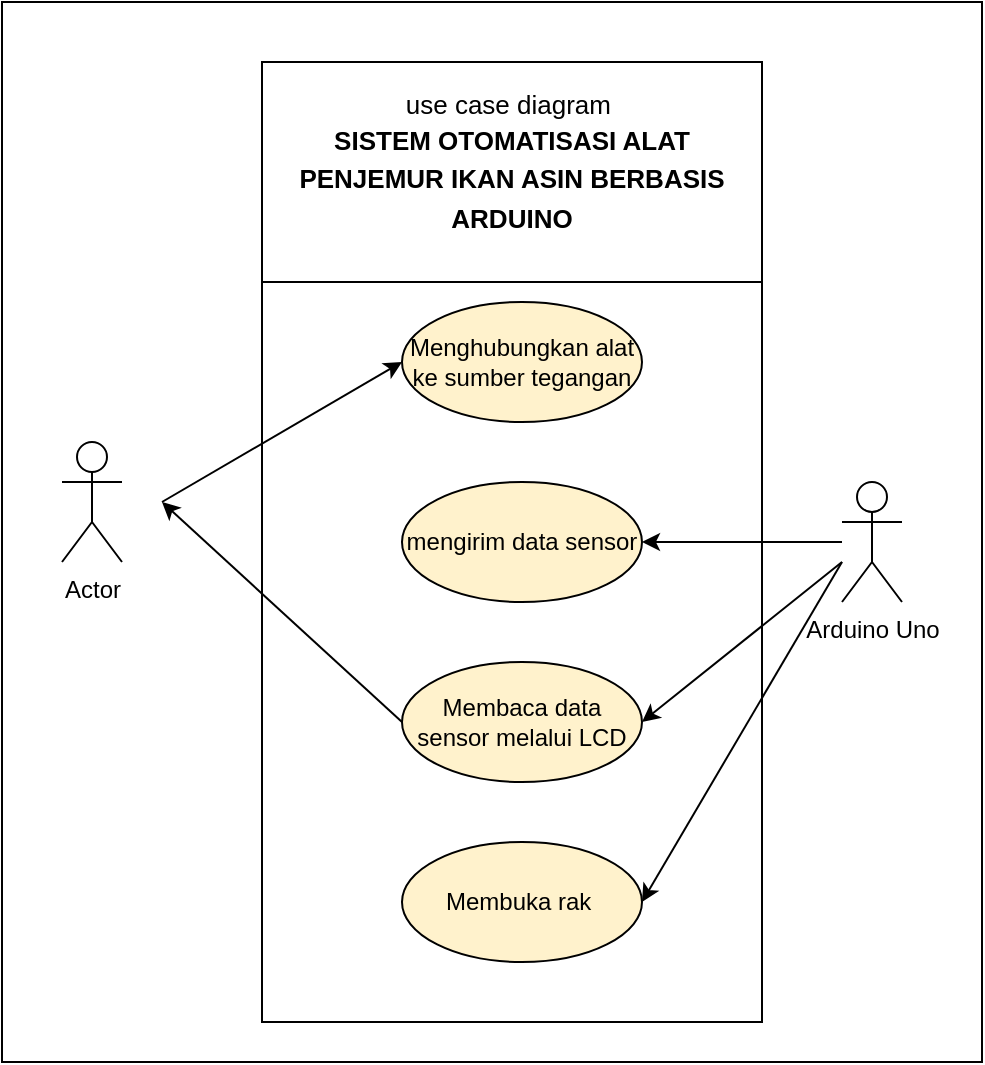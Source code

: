 <mxfile version="14.6.13" type="github">
  <diagram id="c0w3LG_GEWhb0oFGmLNv" name="Page-1">
    <mxGraphModel dx="1021" dy="579" grid="1" gridSize="10" guides="1" tooltips="1" connect="1" arrows="1" fold="1" page="1" pageScale="1" pageWidth="827" pageHeight="1169" math="0" shadow="0">
      <root>
        <mxCell id="0" />
        <mxCell id="1" parent="0" />
        <mxCell id="qmF7-Bl5wFrc3c5ChrHK-14" value="" style="rounded=0;whiteSpace=wrap;html=1;strokeColor=#000000;" parent="1" vertex="1">
          <mxGeometry x="190" y="40" width="490" height="530" as="geometry" />
        </mxCell>
        <mxCell id="qmF7-Bl5wFrc3c5ChrHK-11" value="" style="rounded=0;whiteSpace=wrap;html=1;strokeColor=#000000;" parent="1" vertex="1">
          <mxGeometry x="320" y="70" width="250" height="480" as="geometry" />
        </mxCell>
        <mxCell id="qmF7-Bl5wFrc3c5ChrHK-1" value="Menghubungkan alat ke sumber tegangan" style="ellipse;whiteSpace=wrap;html=1;fillColor=#fff2cc;" parent="1" vertex="1">
          <mxGeometry x="390" y="190" width="120" height="60" as="geometry" />
        </mxCell>
        <mxCell id="qmF7-Bl5wFrc3c5ChrHK-2" value="mengirim data sensor" style="ellipse;whiteSpace=wrap;html=1;fillColor=#fff2cc;" parent="1" vertex="1">
          <mxGeometry x="390" y="280" width="120" height="60" as="geometry" />
        </mxCell>
        <mxCell id="qmF7-Bl5wFrc3c5ChrHK-3" value="Membaca data sensor melalui LCD" style="ellipse;whiteSpace=wrap;html=1;fillColor=#fff2cc;" parent="1" vertex="1">
          <mxGeometry x="390" y="370" width="120" height="60" as="geometry" />
        </mxCell>
        <mxCell id="qmF7-Bl5wFrc3c5ChrHK-4" value="Actor" style="shape=umlActor;verticalLabelPosition=bottom;verticalAlign=top;html=1;outlineConnect=0;strokeColor=#000000;" parent="1" vertex="1">
          <mxGeometry x="220" y="260" width="30" height="60" as="geometry" />
        </mxCell>
        <mxCell id="qmF7-Bl5wFrc3c5ChrHK-5" value="Arduino Uno" style="shape=umlActor;verticalLabelPosition=bottom;verticalAlign=top;html=1;outlineConnect=0;strokeColor=#000000;" parent="1" vertex="1">
          <mxGeometry x="610" y="280" width="30" height="60" as="geometry" />
        </mxCell>
        <mxCell id="qmF7-Bl5wFrc3c5ChrHK-7" value="" style="endArrow=classic;html=1;entryX=0;entryY=0.5;entryDx=0;entryDy=0;" parent="1" target="qmF7-Bl5wFrc3c5ChrHK-1" edge="1">
          <mxGeometry width="50" height="50" relative="1" as="geometry">
            <mxPoint x="270" y="290" as="sourcePoint" />
            <mxPoint x="440" y="230" as="targetPoint" />
          </mxGeometry>
        </mxCell>
        <mxCell id="qmF7-Bl5wFrc3c5ChrHK-9" value="" style="endArrow=classic;html=1;entryX=1;entryY=0.5;entryDx=0;entryDy=0;" parent="1" source="qmF7-Bl5wFrc3c5ChrHK-5" target="qmF7-Bl5wFrc3c5ChrHK-2" edge="1">
          <mxGeometry width="50" height="50" relative="1" as="geometry">
            <mxPoint x="390" y="280" as="sourcePoint" />
            <mxPoint x="440" y="230" as="targetPoint" />
          </mxGeometry>
        </mxCell>
        <mxCell id="qmF7-Bl5wFrc3c5ChrHK-10" value="" style="endArrow=classic;html=1;exitX=0;exitY=0.5;exitDx=0;exitDy=0;" parent="1" source="qmF7-Bl5wFrc3c5ChrHK-3" edge="1">
          <mxGeometry width="50" height="50" relative="1" as="geometry">
            <mxPoint x="390" y="280" as="sourcePoint" />
            <mxPoint x="270" y="290" as="targetPoint" />
          </mxGeometry>
        </mxCell>
        <mxCell id="qmF7-Bl5wFrc3c5ChrHK-12" value="&lt;font style=&quot;font-size: 13px&quot;&gt;use case diagram&amp;nbsp;&lt;/font&gt;&lt;h1 align=&quot;center&quot; style=&quot;margin-top: 0cm ; line-height: 150% ; font-size: 13px&quot;&gt;&lt;span style=&quot;line-height: 150%&quot;&gt;&lt;font style=&quot;font-size: 13px&quot;&gt;SISTEM OTOMATISASI ALAT&lt;br&gt;PENJEMUR IKAN ASIN BERBASIS ARDUINO&lt;/font&gt;&lt;/span&gt;&lt;/h1&gt;" style="rounded=0;whiteSpace=wrap;html=1;strokeColor=#000000;" parent="1" vertex="1">
          <mxGeometry x="320" y="70" width="250" height="110" as="geometry" />
        </mxCell>
        <mxCell id="zFQN5-aGdfGuJyuEO0Wj-1" value="" style="endArrow=classic;html=1;entryX=1;entryY=0.5;entryDx=0;entryDy=0;" edge="1" parent="1" target="qmF7-Bl5wFrc3c5ChrHK-3">
          <mxGeometry width="50" height="50" relative="1" as="geometry">
            <mxPoint x="610" y="320" as="sourcePoint" />
            <mxPoint x="440" y="230" as="targetPoint" />
          </mxGeometry>
        </mxCell>
        <mxCell id="zFQN5-aGdfGuJyuEO0Wj-2" value="Membuka rak&amp;nbsp;" style="ellipse;whiteSpace=wrap;html=1;fillColor=#fff2cc;" vertex="1" parent="1">
          <mxGeometry x="390" y="460" width="120" height="60" as="geometry" />
        </mxCell>
        <mxCell id="zFQN5-aGdfGuJyuEO0Wj-3" value="" style="endArrow=classic;html=1;entryX=1;entryY=0.5;entryDx=0;entryDy=0;" edge="1" parent="1" target="zFQN5-aGdfGuJyuEO0Wj-2">
          <mxGeometry width="50" height="50" relative="1" as="geometry">
            <mxPoint x="610" y="320" as="sourcePoint" />
            <mxPoint x="520" y="410" as="targetPoint" />
          </mxGeometry>
        </mxCell>
      </root>
    </mxGraphModel>
  </diagram>
</mxfile>
